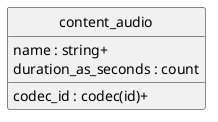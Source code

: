@startuml uml
skinparam monochrome true
skinparam linetype ortho
hide circle

entity content_audio {
  name : string+
  codec_id : codec(id)+
  duration_as_seconds : count
}

@enduml

